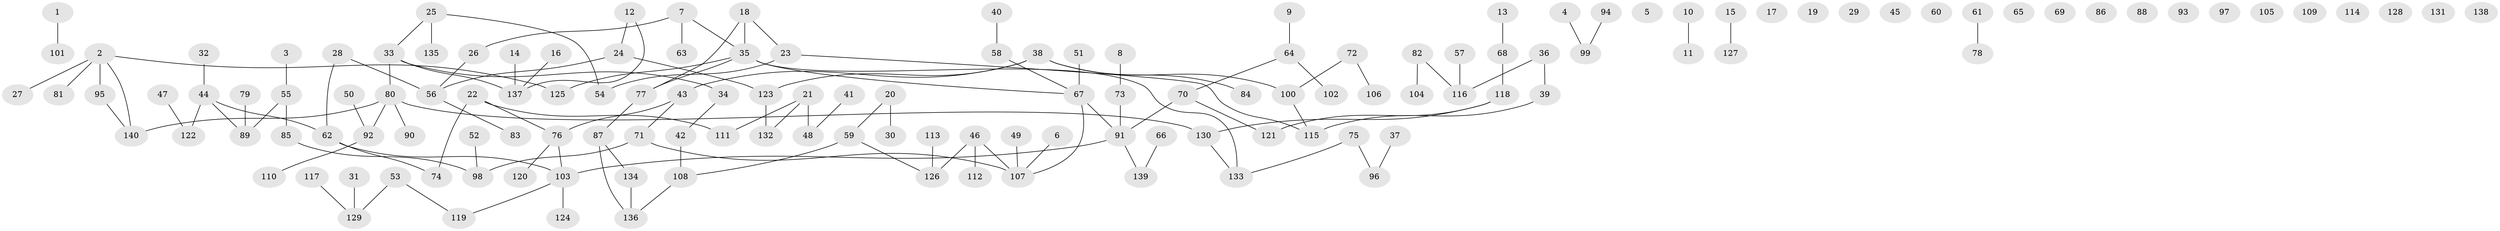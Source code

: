 // Generated by graph-tools (version 1.1) at 2025/39/03/09/25 04:39:01]
// undirected, 140 vertices, 132 edges
graph export_dot {
graph [start="1"]
  node [color=gray90,style=filled];
  1;
  2;
  3;
  4;
  5;
  6;
  7;
  8;
  9;
  10;
  11;
  12;
  13;
  14;
  15;
  16;
  17;
  18;
  19;
  20;
  21;
  22;
  23;
  24;
  25;
  26;
  27;
  28;
  29;
  30;
  31;
  32;
  33;
  34;
  35;
  36;
  37;
  38;
  39;
  40;
  41;
  42;
  43;
  44;
  45;
  46;
  47;
  48;
  49;
  50;
  51;
  52;
  53;
  54;
  55;
  56;
  57;
  58;
  59;
  60;
  61;
  62;
  63;
  64;
  65;
  66;
  67;
  68;
  69;
  70;
  71;
  72;
  73;
  74;
  75;
  76;
  77;
  78;
  79;
  80;
  81;
  82;
  83;
  84;
  85;
  86;
  87;
  88;
  89;
  90;
  91;
  92;
  93;
  94;
  95;
  96;
  97;
  98;
  99;
  100;
  101;
  102;
  103;
  104;
  105;
  106;
  107;
  108;
  109;
  110;
  111;
  112;
  113;
  114;
  115;
  116;
  117;
  118;
  119;
  120;
  121;
  122;
  123;
  124;
  125;
  126;
  127;
  128;
  129;
  130;
  131;
  132;
  133;
  134;
  135;
  136;
  137;
  138;
  139;
  140;
  1 -- 101;
  2 -- 27;
  2 -- 81;
  2 -- 95;
  2 -- 125;
  2 -- 140;
  3 -- 55;
  4 -- 99;
  6 -- 107;
  7 -- 26;
  7 -- 35;
  7 -- 63;
  8 -- 73;
  9 -- 64;
  10 -- 11;
  12 -- 24;
  12 -- 137;
  13 -- 68;
  14 -- 137;
  15 -- 127;
  16 -- 137;
  18 -- 23;
  18 -- 35;
  18 -- 77;
  20 -- 30;
  20 -- 59;
  21 -- 48;
  21 -- 111;
  21 -- 132;
  22 -- 74;
  22 -- 76;
  22 -- 111;
  23 -- 54;
  23 -- 115;
  24 -- 56;
  24 -- 123;
  25 -- 33;
  25 -- 54;
  25 -- 135;
  26 -- 56;
  28 -- 56;
  28 -- 62;
  31 -- 129;
  32 -- 44;
  33 -- 34;
  33 -- 80;
  33 -- 137;
  34 -- 42;
  35 -- 67;
  35 -- 77;
  35 -- 125;
  35 -- 133;
  36 -- 39;
  36 -- 116;
  37 -- 96;
  38 -- 43;
  38 -- 84;
  38 -- 100;
  38 -- 123;
  39 -- 115;
  40 -- 58;
  41 -- 48;
  42 -- 108;
  43 -- 71;
  43 -- 76;
  44 -- 62;
  44 -- 89;
  44 -- 122;
  46 -- 107;
  46 -- 112;
  46 -- 126;
  47 -- 122;
  49 -- 107;
  50 -- 92;
  51 -- 67;
  52 -- 98;
  53 -- 119;
  53 -- 129;
  55 -- 85;
  55 -- 89;
  56 -- 83;
  57 -- 116;
  58 -- 67;
  59 -- 108;
  59 -- 126;
  61 -- 78;
  62 -- 74;
  62 -- 103;
  64 -- 70;
  64 -- 102;
  66 -- 139;
  67 -- 91;
  67 -- 107;
  68 -- 118;
  70 -- 91;
  70 -- 121;
  71 -- 98;
  71 -- 107;
  72 -- 100;
  72 -- 106;
  73 -- 91;
  75 -- 96;
  75 -- 133;
  76 -- 103;
  76 -- 120;
  77 -- 87;
  79 -- 89;
  80 -- 90;
  80 -- 92;
  80 -- 130;
  80 -- 140;
  82 -- 104;
  82 -- 116;
  85 -- 98;
  87 -- 134;
  87 -- 136;
  91 -- 103;
  91 -- 139;
  92 -- 110;
  94 -- 99;
  95 -- 140;
  100 -- 115;
  103 -- 119;
  103 -- 124;
  108 -- 136;
  113 -- 126;
  117 -- 129;
  118 -- 121;
  118 -- 130;
  123 -- 132;
  130 -- 133;
  134 -- 136;
}
